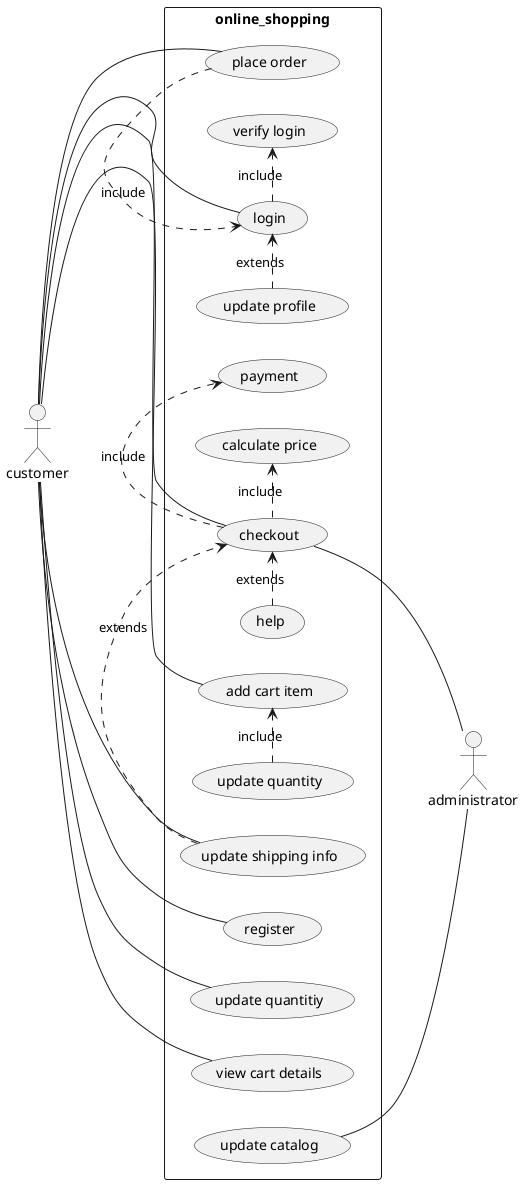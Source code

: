 @startuml
left to right direction
skinparam packageStyle rectangle
actor customer
actor administrator

rectangle online_shopping{

  customer -- (checkout)  
  customer -- (register)  
  customer -- (login)  
  customer -- (update shipping info)
  customer -- (place order)
  customer -- (add cart item)
  customer -- (update quantitiy)
  customer -- (view cart details)

  
  (place order) .>   (login) :include
  (login) .> (verify login) : include
  
  (checkout) .> (payment) : include
  (checkout) .> (calculate price) : include
  (checkout) -- administrator
  
  (update profile) .>   (login) :extends
  (update quantity) .> (add cart item) : include
  (update catalog)-- administrator
  (update shipping info) .> (checkout) : extends
  (help) .> (checkout) : extends

}
@enduml
